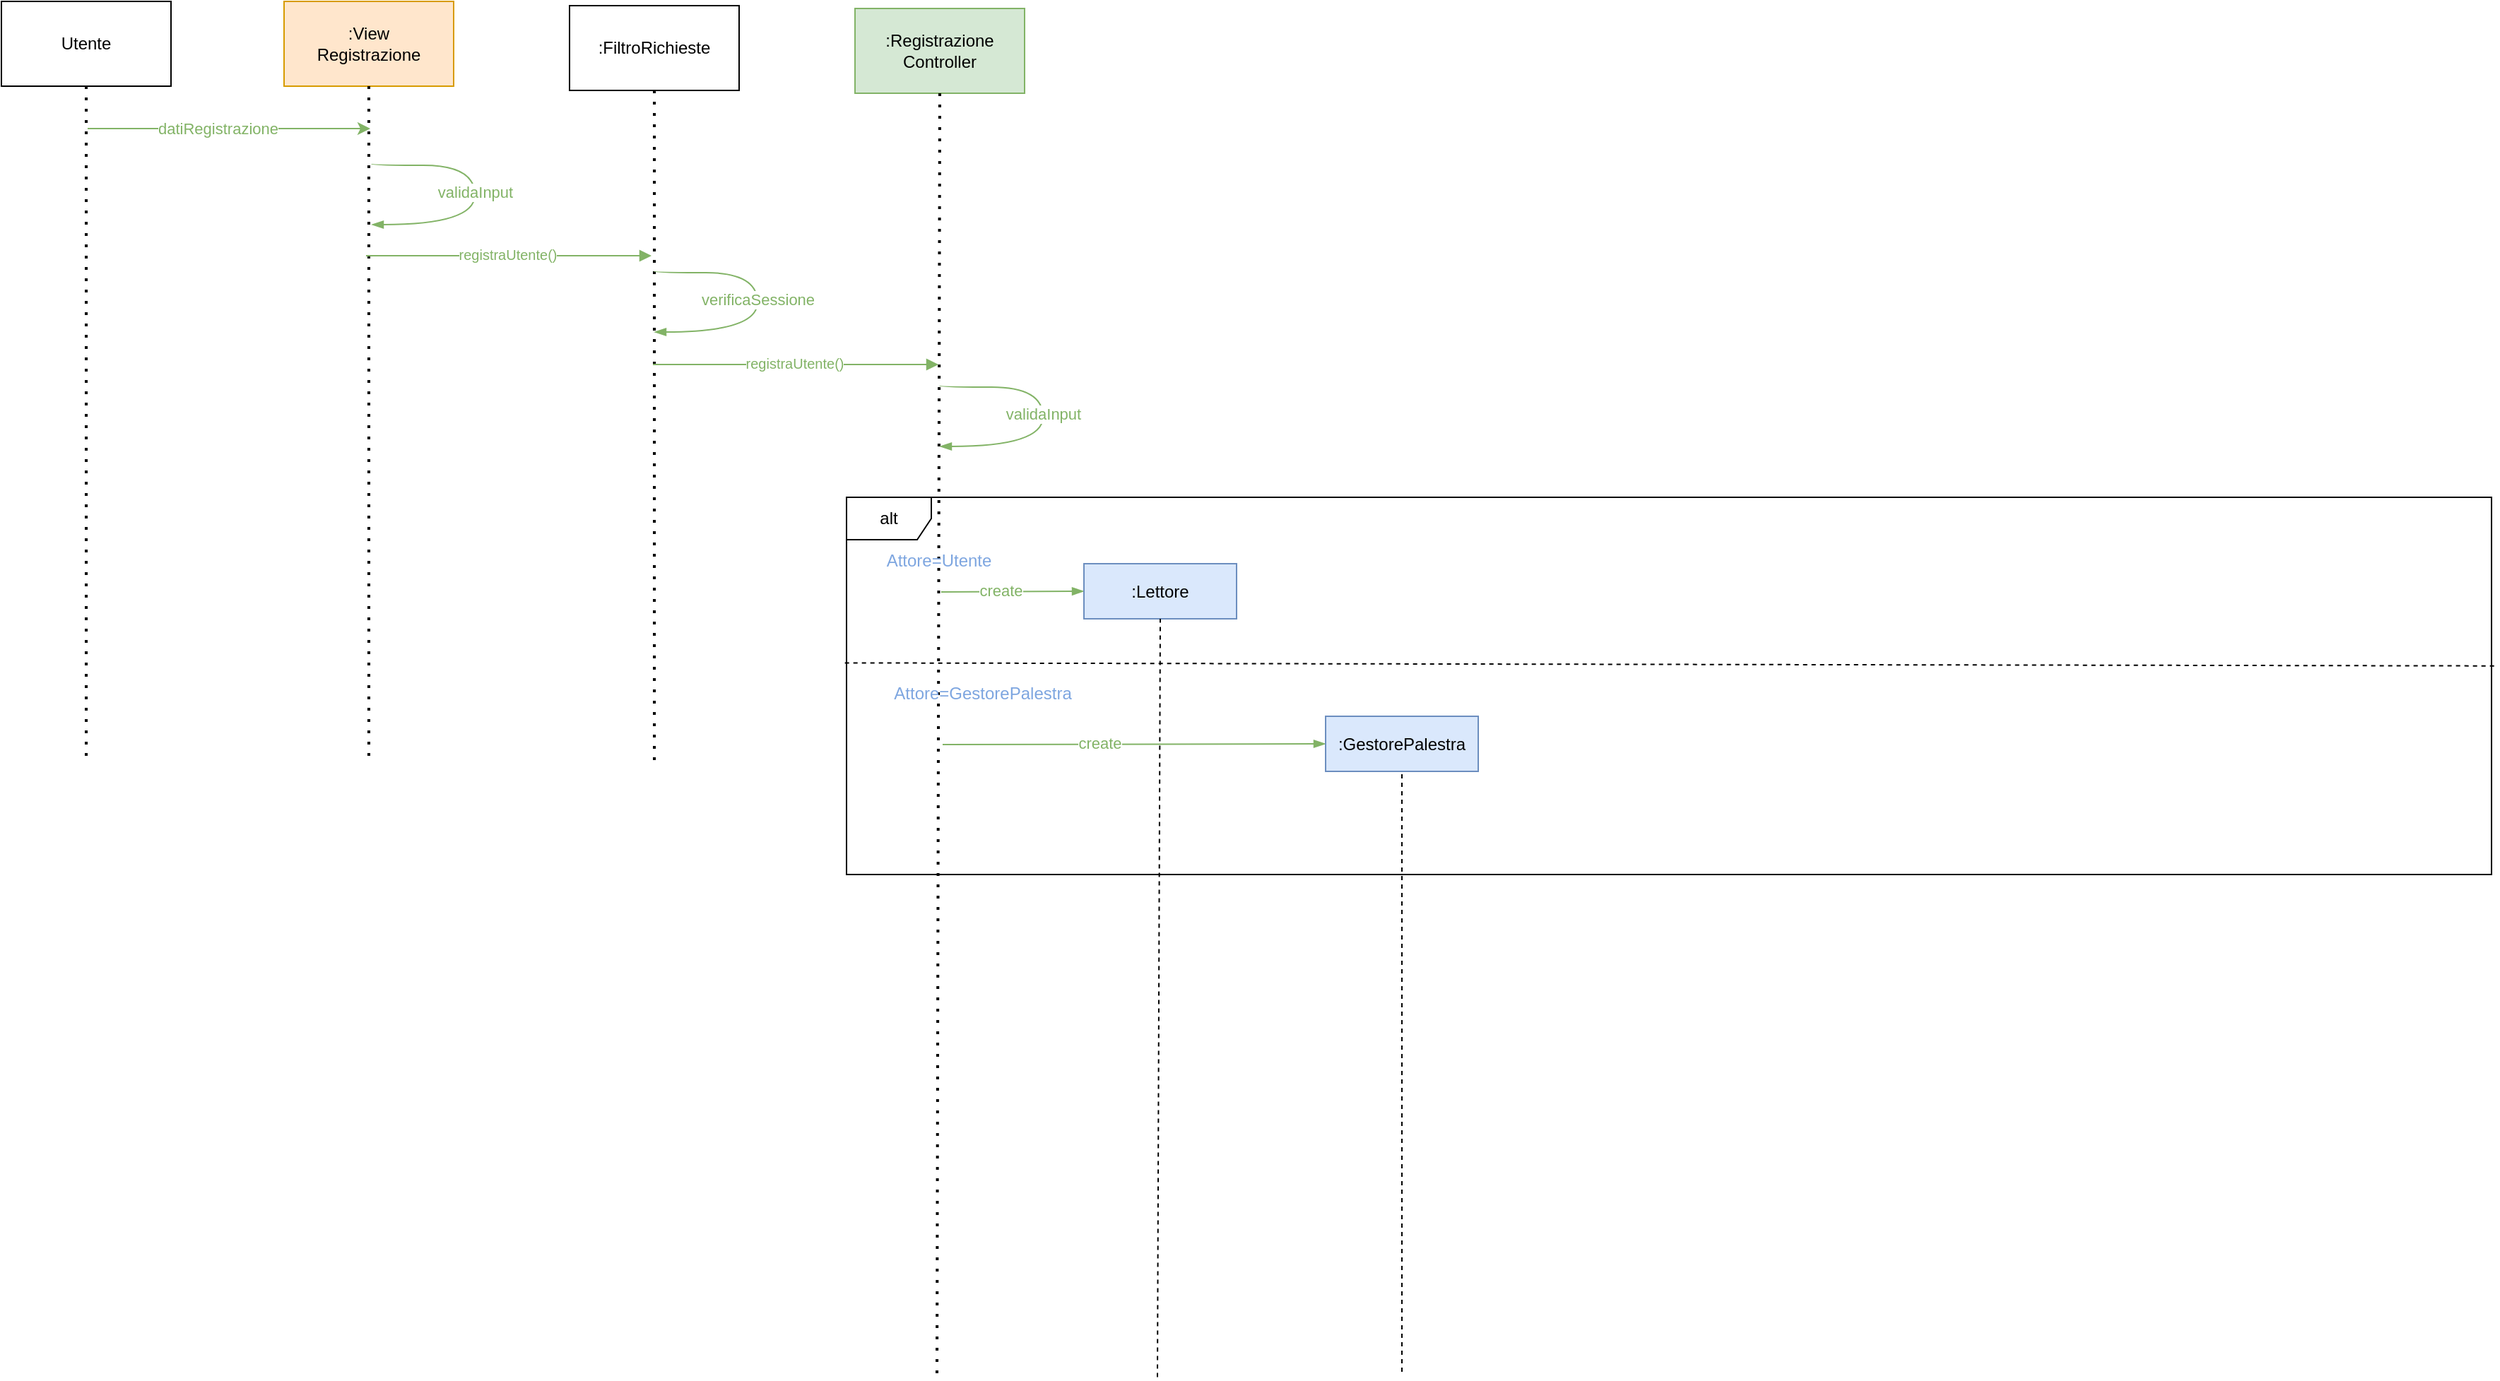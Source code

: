 <mxfile version="24.5.4" type="github">
  <diagram name="Page-1" id="MFwa6qecS6YDcYTtCcl-">
    <mxGraphModel dx="1794" dy="812" grid="0" gridSize="10" guides="1" tooltips="1" connect="1" arrows="1" fold="1" page="0" pageScale="1" pageWidth="850" pageHeight="1100" math="0" shadow="0">
      <root>
        <mxCell id="0" />
        <mxCell id="1" parent="0" />
        <mxCell id="sKm114cUgRpfBioQrUzL-1" value="&lt;div&gt;:View&lt;/div&gt;&lt;div&gt;Registrazione&lt;br&gt;&lt;/div&gt;" style="rounded=0;whiteSpace=wrap;html=1;fillColor=#ffe6cc;strokeColor=#d79b00;" parent="1" vertex="1">
          <mxGeometry x="181" y="40" width="120" height="60" as="geometry" />
        </mxCell>
        <mxCell id="sKm114cUgRpfBioQrUzL-2" value="&lt;div&gt;:Registrazione&lt;/div&gt;&lt;div&gt;Controller&lt;br&gt;&lt;/div&gt;" style="rounded=0;whiteSpace=wrap;html=1;fillColor=#d5e8d4;strokeColor=#82b366;" parent="1" vertex="1">
          <mxGeometry x="585" y="45" width="120" height="60" as="geometry" />
        </mxCell>
        <mxCell id="sKm114cUgRpfBioQrUzL-4" value="" style="endArrow=none;dashed=1;html=1;dashPattern=1 3;strokeWidth=2;rounded=0;exitX=0.5;exitY=1;exitDx=0;exitDy=0;" parent="1" source="sKm114cUgRpfBioQrUzL-1" edge="1">
          <mxGeometry width="50" height="50" relative="1" as="geometry">
            <mxPoint x="628" y="173" as="sourcePoint" />
            <mxPoint x="241" y="578" as="targetPoint" />
          </mxGeometry>
        </mxCell>
        <mxCell id="sKm114cUgRpfBioQrUzL-5" value="" style="endArrow=none;dashed=1;html=1;dashPattern=1 3;strokeWidth=2;rounded=0;exitX=0.5;exitY=1;exitDx=0;exitDy=0;" parent="1" source="sKm114cUgRpfBioQrUzL-2" edge="1">
          <mxGeometry width="50" height="50" relative="1" as="geometry">
            <mxPoint x="646" y="113" as="sourcePoint" />
            <mxPoint x="643" y="1012" as="targetPoint" />
          </mxGeometry>
        </mxCell>
        <mxCell id="sKm114cUgRpfBioQrUzL-7" value="" style="endArrow=classic;html=1;rounded=0;startArrow=none;startFill=0;fillColor=#d5e8d4;strokeColor=#82b366;" parent="1" edge="1">
          <mxGeometry width="50" height="50" relative="1" as="geometry">
            <mxPoint x="42" y="130" as="sourcePoint" />
            <mxPoint x="242" y="130" as="targetPoint" />
          </mxGeometry>
        </mxCell>
        <mxCell id="sKm114cUgRpfBioQrUzL-38" value="&lt;font color=&quot;#82b366&quot;&gt;datiRegistrazione&lt;/font&gt;" style="edgeLabel;html=1;align=center;verticalAlign=middle;resizable=0;points=[];" parent="sKm114cUgRpfBioQrUzL-7" vertex="1" connectable="0">
          <mxGeometry x="-0.087" relative="1" as="geometry">
            <mxPoint as="offset" />
          </mxGeometry>
        </mxCell>
        <mxCell id="sKm114cUgRpfBioQrUzL-9" value="alt" style="shape=umlFrame;whiteSpace=wrap;html=1;pointerEvents=0;" parent="1" vertex="1">
          <mxGeometry x="579" y="391" width="1164" height="267" as="geometry" />
        </mxCell>
        <mxCell id="sKm114cUgRpfBioQrUzL-10" value="&lt;font color=&quot;#7ea6e0&quot;&gt;Attore=Utente&lt;/font&gt;" style="text;html=1;align=center;verticalAlign=middle;resizable=0;points=[];autosize=1;strokeColor=none;fillColor=none;" parent="1" vertex="1">
          <mxGeometry x="592" y="421.5" width="104" height="29" as="geometry" />
        </mxCell>
        <mxCell id="sKm114cUgRpfBioQrUzL-11" value="&lt;font color=&quot;#7ea6e0&quot;&gt;Attore=GestorePalestra&lt;/font&gt;" style="text;html=1;align=center;verticalAlign=middle;resizable=0;points=[];autosize=1;strokeColor=none;fillColor=none;" parent="1" vertex="1">
          <mxGeometry x="593" y="515" width="163" height="29" as="geometry" />
        </mxCell>
        <mxCell id="sKm114cUgRpfBioQrUzL-15" value="" style="endArrow=block;html=1;rounded=0;fillColor=#d5e8d4;strokeColor=#82b366;endFill=1;" parent="1" edge="1">
          <mxGeometry width="50" height="50" relative="1" as="geometry">
            <mxPoint x="239" y="220" as="sourcePoint" />
            <mxPoint x="441" y="220" as="targetPoint" />
          </mxGeometry>
        </mxCell>
        <mxCell id="sKm114cUgRpfBioQrUzL-16" value="&lt;font color=&quot;#82b366&quot; style=&quot;font-size: 10px;&quot;&gt;registraUtente()&lt;/font&gt;" style="edgeLabel;html=1;align=center;verticalAlign=middle;resizable=0;points=[];" parent="sKm114cUgRpfBioQrUzL-15" vertex="1" connectable="0">
          <mxGeometry x="-0.013" y="1" relative="1" as="geometry">
            <mxPoint as="offset" />
          </mxGeometry>
        </mxCell>
        <mxCell id="sKm114cUgRpfBioQrUzL-36" value="Utente" style="rounded=0;whiteSpace=wrap;html=1;" parent="1" vertex="1">
          <mxGeometry x="-19" y="40" width="120" height="60" as="geometry" />
        </mxCell>
        <mxCell id="sKm114cUgRpfBioQrUzL-37" value="" style="endArrow=none;dashed=1;html=1;dashPattern=1 3;strokeWidth=2;rounded=0;exitX=0.5;exitY=1;exitDx=0;exitDy=0;" parent="1" source="sKm114cUgRpfBioQrUzL-36" edge="1">
          <mxGeometry width="50" height="50" relative="1" as="geometry">
            <mxPoint x="428" y="173" as="sourcePoint" />
            <mxPoint x="41" y="578" as="targetPoint" />
          </mxGeometry>
        </mxCell>
        <mxCell id="sKm114cUgRpfBioQrUzL-39" value="" style="endArrow=blockThin;html=1;rounded=0;fillColor=#d5e8d4;strokeColor=#82b366;endFill=1;edgeStyle=orthogonalEdgeStyle;curved=1;" parent="1" edge="1">
          <mxGeometry width="50" height="50" relative="1" as="geometry">
            <mxPoint x="243" y="155" as="sourcePoint" />
            <mxPoint x="243" y="198" as="targetPoint" />
            <Array as="points">
              <mxPoint x="243" y="156" />
              <mxPoint x="316" y="156" />
              <mxPoint x="316" y="198" />
            </Array>
          </mxGeometry>
        </mxCell>
        <mxCell id="sKm114cUgRpfBioQrUzL-40" value="&lt;font color=&quot;#82b366&quot;&gt;validaInput&lt;/font&gt;" style="edgeLabel;html=1;align=center;verticalAlign=middle;resizable=0;points=[];" parent="sKm114cUgRpfBioQrUzL-39" vertex="1" connectable="0">
          <mxGeometry x="-0.016" relative="1" as="geometry">
            <mxPoint as="offset" />
          </mxGeometry>
        </mxCell>
        <mxCell id="sKm114cUgRpfBioQrUzL-41" value=":FiltroRichieste" style="rounded=0;whiteSpace=wrap;html=1;" parent="1" vertex="1">
          <mxGeometry x="383" y="43" width="120" height="60" as="geometry" />
        </mxCell>
        <mxCell id="sKm114cUgRpfBioQrUzL-42" value="" style="endArrow=none;dashed=1;html=1;dashPattern=1 3;strokeWidth=2;rounded=0;exitX=0.5;exitY=1;exitDx=0;exitDy=0;" parent="1" source="sKm114cUgRpfBioQrUzL-41" edge="1">
          <mxGeometry width="50" height="50" relative="1" as="geometry">
            <mxPoint x="830" y="176" as="sourcePoint" />
            <mxPoint x="443" y="581" as="targetPoint" />
          </mxGeometry>
        </mxCell>
        <mxCell id="sKm114cUgRpfBioQrUzL-43" value="" style="endArrow=blockThin;html=1;rounded=0;fillColor=#d5e8d4;strokeColor=#82b366;endFill=1;edgeStyle=orthogonalEdgeStyle;curved=1;" parent="1" edge="1">
          <mxGeometry width="50" height="50" relative="1" as="geometry">
            <mxPoint x="443" y="231" as="sourcePoint" />
            <mxPoint x="443" y="274" as="targetPoint" />
            <Array as="points">
              <mxPoint x="443" y="232" />
              <mxPoint x="516" y="232" />
              <mxPoint x="516" y="274" />
            </Array>
          </mxGeometry>
        </mxCell>
        <mxCell id="sKm114cUgRpfBioQrUzL-44" value="&lt;font color=&quot;#82b366&quot;&gt;verificaSessione&lt;/font&gt;" style="edgeLabel;html=1;align=center;verticalAlign=middle;resizable=0;points=[];" parent="sKm114cUgRpfBioQrUzL-43" vertex="1" connectable="0">
          <mxGeometry x="-0.016" relative="1" as="geometry">
            <mxPoint as="offset" />
          </mxGeometry>
        </mxCell>
        <mxCell id="sKm114cUgRpfBioQrUzL-45" value="" style="endArrow=block;html=1;rounded=0;fillColor=#d5e8d4;strokeColor=#82b366;endFill=1;" parent="1" edge="1">
          <mxGeometry width="50" height="50" relative="1" as="geometry">
            <mxPoint x="442" y="297" as="sourcePoint" />
            <mxPoint x="644" y="297" as="targetPoint" />
          </mxGeometry>
        </mxCell>
        <mxCell id="sKm114cUgRpfBioQrUzL-46" value="&lt;font color=&quot;#82b366&quot; style=&quot;font-size: 10px;&quot;&gt;registraUtente()&lt;/font&gt;" style="edgeLabel;html=1;align=center;verticalAlign=middle;resizable=0;points=[];" parent="sKm114cUgRpfBioQrUzL-45" vertex="1" connectable="0">
          <mxGeometry x="-0.013" y="1" relative="1" as="geometry">
            <mxPoint as="offset" />
          </mxGeometry>
        </mxCell>
        <mxCell id="sKm114cUgRpfBioQrUzL-47" value="" style="endArrow=blockThin;html=1;rounded=0;fillColor=#d5e8d4;strokeColor=#82b366;endFill=1;edgeStyle=orthogonalEdgeStyle;curved=1;" parent="1" edge="1">
          <mxGeometry width="50" height="50" relative="1" as="geometry">
            <mxPoint x="645" y="312" as="sourcePoint" />
            <mxPoint x="645" y="355" as="targetPoint" />
            <Array as="points">
              <mxPoint x="645" y="313" />
              <mxPoint x="718" y="313" />
              <mxPoint x="718" y="355" />
            </Array>
          </mxGeometry>
        </mxCell>
        <mxCell id="sKm114cUgRpfBioQrUzL-48" value="&lt;font color=&quot;#82b366&quot;&gt;validaInput&lt;/font&gt;" style="edgeLabel;html=1;align=center;verticalAlign=middle;resizable=0;points=[];" parent="sKm114cUgRpfBioQrUzL-47" vertex="1" connectable="0">
          <mxGeometry x="-0.016" relative="1" as="geometry">
            <mxPoint as="offset" />
          </mxGeometry>
        </mxCell>
        <mxCell id="rhxFpgpyRXWXokQXL5by-1" value="" style="endArrow=none;dashed=1;html=1;rounded=0;exitX=-0.001;exitY=0.439;exitDx=0;exitDy=0;exitPerimeter=0;entryX=1.003;entryY=0.447;entryDx=0;entryDy=0;entryPerimeter=0;" edge="1" parent="1" source="sKm114cUgRpfBioQrUzL-9" target="sKm114cUgRpfBioQrUzL-9">
          <mxGeometry width="50" height="50" relative="1" as="geometry">
            <mxPoint x="834" y="540" as="sourcePoint" />
            <mxPoint x="884" y="490" as="targetPoint" />
          </mxGeometry>
        </mxCell>
        <mxCell id="rhxFpgpyRXWXokQXL5by-2" value="" style="endArrow=blockThin;html=1;rounded=0;endFill=1;fillColor=#d5e8d4;strokeColor=#82b366;entryX=0;entryY=0.5;entryDx=0;entryDy=0;" edge="1" parent="1" target="rhxFpgpyRXWXokQXL5by-3">
          <mxGeometry width="50" height="50" relative="1" as="geometry">
            <mxPoint x="646" y="458" as="sourcePoint" />
            <mxPoint x="742" y="458" as="targetPoint" />
          </mxGeometry>
        </mxCell>
        <mxCell id="rhxFpgpyRXWXokQXL5by-4" value="&lt;font color=&quot;#82b366&quot;&gt;create&lt;/font&gt;" style="edgeLabel;html=1;align=center;verticalAlign=middle;resizable=0;points=[];" vertex="1" connectable="0" parent="rhxFpgpyRXWXokQXL5by-2">
          <mxGeometry x="-0.18" y="1" relative="1" as="geometry">
            <mxPoint as="offset" />
          </mxGeometry>
        </mxCell>
        <mxCell id="rhxFpgpyRXWXokQXL5by-3" value=":Lettore" style="rounded=0;whiteSpace=wrap;html=1;fillColor=#dae8fc;strokeColor=#6c8ebf;" vertex="1" parent="1">
          <mxGeometry x="747" y="438" width="108" height="39" as="geometry" />
        </mxCell>
        <mxCell id="rhxFpgpyRXWXokQXL5by-6" value="" style="endArrow=none;dashed=1;html=1;rounded=0;entryX=0.5;entryY=1;entryDx=0;entryDy=0;" edge="1" parent="1" target="rhxFpgpyRXWXokQXL5by-3">
          <mxGeometry width="50" height="50" relative="1" as="geometry">
            <mxPoint x="799" y="1013.69" as="sourcePoint" />
            <mxPoint x="828" y="506" as="targetPoint" />
          </mxGeometry>
        </mxCell>
        <mxCell id="rhxFpgpyRXWXokQXL5by-7" value="" style="endArrow=blockThin;html=1;rounded=0;endFill=1;fillColor=#d5e8d4;strokeColor=#82b366;entryX=0;entryY=0.5;entryDx=0;entryDy=0;" edge="1" target="rhxFpgpyRXWXokQXL5by-9" parent="1">
          <mxGeometry width="50" height="50" relative="1" as="geometry">
            <mxPoint x="647" y="566" as="sourcePoint" />
            <mxPoint x="913" y="566" as="targetPoint" />
          </mxGeometry>
        </mxCell>
        <mxCell id="rhxFpgpyRXWXokQXL5by-8" value="&lt;font color=&quot;#82b366&quot;&gt;create&lt;/font&gt;" style="edgeLabel;html=1;align=center;verticalAlign=middle;resizable=0;points=[];" vertex="1" connectable="0" parent="rhxFpgpyRXWXokQXL5by-7">
          <mxGeometry x="-0.18" y="1" relative="1" as="geometry">
            <mxPoint as="offset" />
          </mxGeometry>
        </mxCell>
        <mxCell id="rhxFpgpyRXWXokQXL5by-9" value=":GestorePalestra" style="rounded=0;whiteSpace=wrap;html=1;fillColor=#dae8fc;strokeColor=#6c8ebf;" vertex="1" parent="1">
          <mxGeometry x="918" y="546" width="108" height="39" as="geometry" />
        </mxCell>
        <mxCell id="rhxFpgpyRXWXokQXL5by-10" value="" style="endArrow=none;dashed=1;html=1;rounded=0;entryX=0.5;entryY=1;entryDx=0;entryDy=0;" edge="1" target="rhxFpgpyRXWXokQXL5by-9" parent="1">
          <mxGeometry width="50" height="50" relative="1" as="geometry">
            <mxPoint x="972" y="1010" as="sourcePoint" />
            <mxPoint x="999" y="614" as="targetPoint" />
          </mxGeometry>
        </mxCell>
      </root>
    </mxGraphModel>
  </diagram>
</mxfile>
